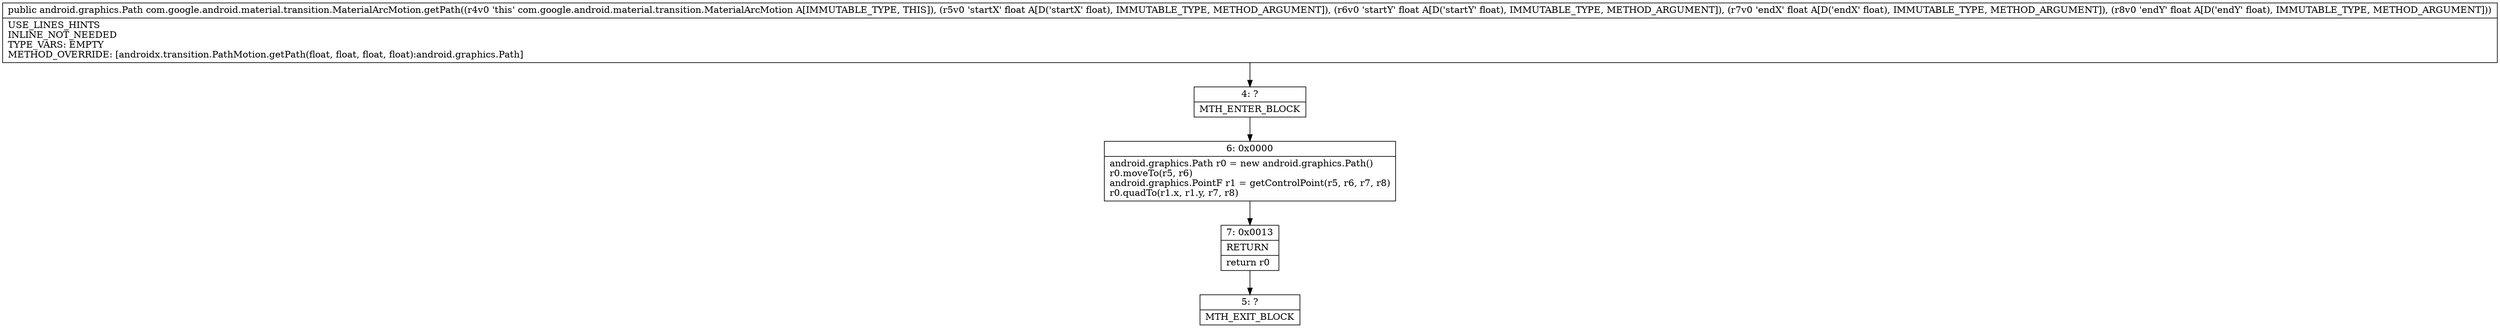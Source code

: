 digraph "CFG forcom.google.android.material.transition.MaterialArcMotion.getPath(FFFF)Landroid\/graphics\/Path;" {
Node_4 [shape=record,label="{4\:\ ?|MTH_ENTER_BLOCK\l}"];
Node_6 [shape=record,label="{6\:\ 0x0000|android.graphics.Path r0 = new android.graphics.Path()\lr0.moveTo(r5, r6)\landroid.graphics.PointF r1 = getControlPoint(r5, r6, r7, r8)\lr0.quadTo(r1.x, r1.y, r7, r8)\l}"];
Node_7 [shape=record,label="{7\:\ 0x0013|RETURN\l|return r0\l}"];
Node_5 [shape=record,label="{5\:\ ?|MTH_EXIT_BLOCK\l}"];
MethodNode[shape=record,label="{public android.graphics.Path com.google.android.material.transition.MaterialArcMotion.getPath((r4v0 'this' com.google.android.material.transition.MaterialArcMotion A[IMMUTABLE_TYPE, THIS]), (r5v0 'startX' float A[D('startX' float), IMMUTABLE_TYPE, METHOD_ARGUMENT]), (r6v0 'startY' float A[D('startY' float), IMMUTABLE_TYPE, METHOD_ARGUMENT]), (r7v0 'endX' float A[D('endX' float), IMMUTABLE_TYPE, METHOD_ARGUMENT]), (r8v0 'endY' float A[D('endY' float), IMMUTABLE_TYPE, METHOD_ARGUMENT]))  | USE_LINES_HINTS\lINLINE_NOT_NEEDED\lTYPE_VARS: EMPTY\lMETHOD_OVERRIDE: [androidx.transition.PathMotion.getPath(float, float, float, float):android.graphics.Path]\l}"];
MethodNode -> Node_4;Node_4 -> Node_6;
Node_6 -> Node_7;
Node_7 -> Node_5;
}

